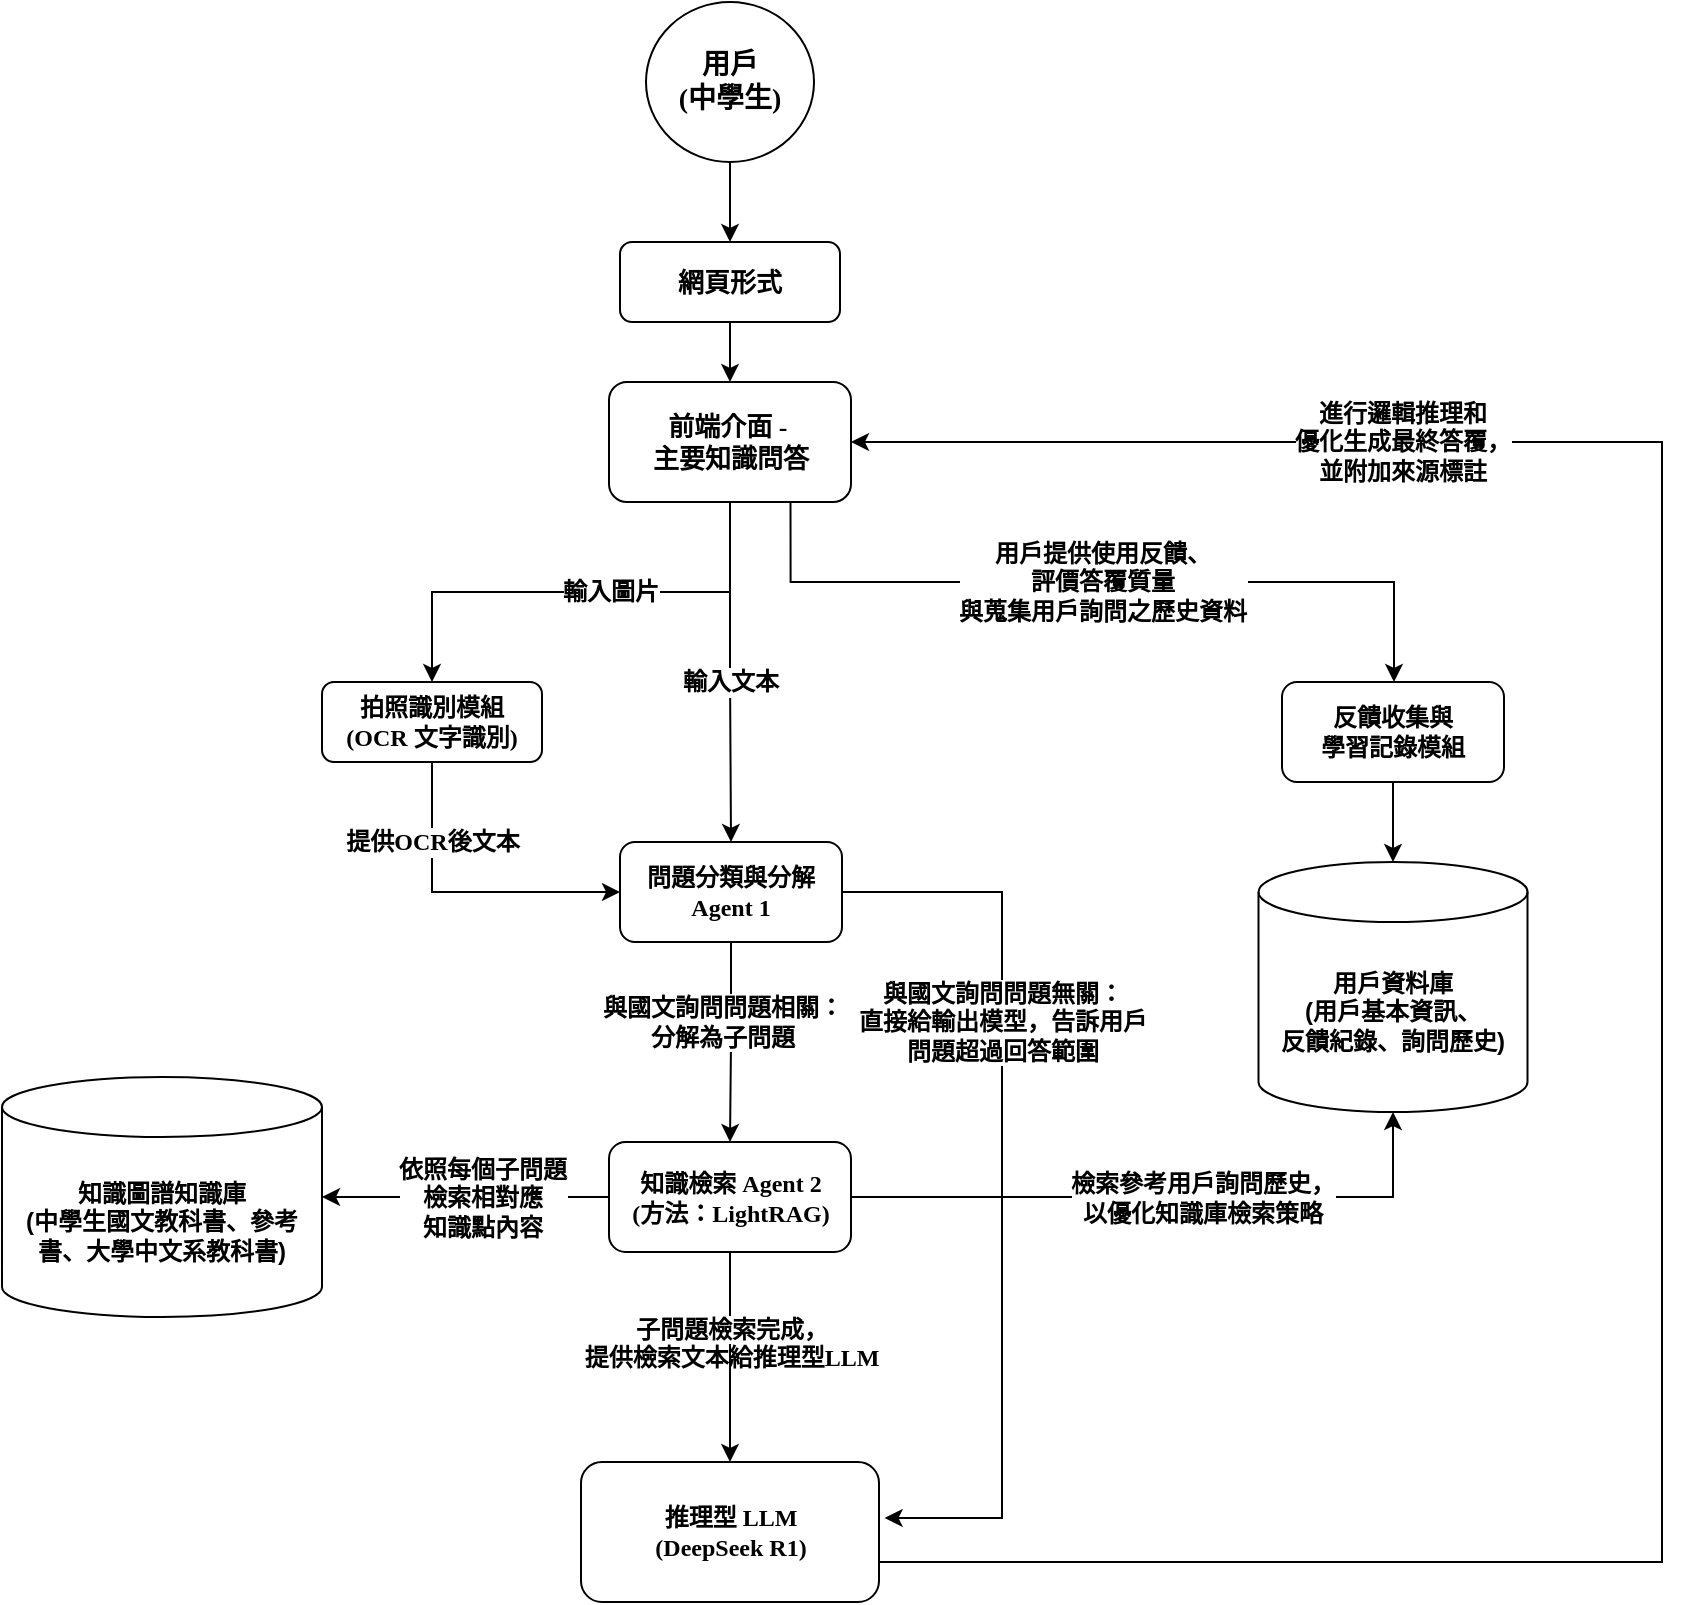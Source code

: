 <mxfile version="24.7.17">
  <diagram id="C5RBs43oDa-KdzZeNtuy" name="Page-1">
    <mxGraphModel dx="1091" dy="638" grid="1" gridSize="10" guides="1" tooltips="1" connect="1" arrows="1" fold="1" page="1" pageScale="1" pageWidth="827" pageHeight="1169" math="0" shadow="0">
      <root>
        <mxCell id="WIyWlLk6GJQsqaUBKTNV-0" />
        <mxCell id="WIyWlLk6GJQsqaUBKTNV-1" parent="WIyWlLk6GJQsqaUBKTNV-0" />
        <mxCell id="5T_4vJ3e5URUgC4gEQ-A-2" style="edgeStyle=orthogonalEdgeStyle;rounded=0;orthogonalLoop=1;jettySize=auto;html=1;entryX=0.5;entryY=0;entryDx=0;entryDy=0;" parent="WIyWlLk6GJQsqaUBKTNV-1" source="5T_4vJ3e5URUgC4gEQ-A-0" target="5T_4vJ3e5URUgC4gEQ-A-1" edge="1">
          <mxGeometry relative="1" as="geometry" />
        </mxCell>
        <mxCell id="5T_4vJ3e5URUgC4gEQ-A-0" value="&lt;font face=&quot;Times New Roman&quot;&gt;&lt;span style=&quot;font-size: 14px;&quot;&gt;&lt;b&gt;用戶&lt;/b&gt;&lt;/span&gt;&lt;/font&gt;&lt;div&gt;&lt;font face=&quot;Times New Roman&quot;&gt;&lt;span style=&quot;font-size: 14px;&quot;&gt;&lt;b&gt;(中學生)&lt;/b&gt;&lt;/span&gt;&lt;/font&gt;&lt;/div&gt;" style="ellipse;whiteSpace=wrap;html=1;" parent="WIyWlLk6GJQsqaUBKTNV-1" vertex="1">
          <mxGeometry x="402" y="80" width="84" height="80" as="geometry" />
        </mxCell>
        <mxCell id="5T_4vJ3e5URUgC4gEQ-A-5" value="" style="edgeStyle=orthogonalEdgeStyle;rounded=0;orthogonalLoop=1;jettySize=auto;html=1;" parent="WIyWlLk6GJQsqaUBKTNV-1" source="5T_4vJ3e5URUgC4gEQ-A-1" target="5T_4vJ3e5URUgC4gEQ-A-4" edge="1">
          <mxGeometry relative="1" as="geometry" />
        </mxCell>
        <mxCell id="5T_4vJ3e5URUgC4gEQ-A-1" value="&lt;font face=&quot;Times New Roman&quot; style=&quot;font-size: 13px;&quot;&gt;&lt;b&gt;網頁形式&lt;/b&gt;&lt;/font&gt;" style="rounded=1;whiteSpace=wrap;html=1;" parent="WIyWlLk6GJQsqaUBKTNV-1" vertex="1">
          <mxGeometry x="389" y="200" width="110" height="40" as="geometry" />
        </mxCell>
        <mxCell id="5T_4vJ3e5URUgC4gEQ-A-7" style="edgeStyle=orthogonalEdgeStyle;rounded=0;orthogonalLoop=1;jettySize=auto;html=1;exitX=0.5;exitY=1;exitDx=0;exitDy=0;entryX=0.5;entryY=0;entryDx=0;entryDy=0;" parent="WIyWlLk6GJQsqaUBKTNV-1" source="5T_4vJ3e5URUgC4gEQ-A-4" target="5T_4vJ3e5URUgC4gEQ-A-6" edge="1">
          <mxGeometry relative="1" as="geometry" />
        </mxCell>
        <mxCell id="5T_4vJ3e5URUgC4gEQ-A-8" value="輸入圖片" style="edgeLabel;html=1;align=center;verticalAlign=middle;resizable=0;points=[];rounded=1;strokeColor=default;fontFamily=Times New Roman;fontSize=12;fontColor=default;fillColor=default;fontStyle=1;" parent="5T_4vJ3e5URUgC4gEQ-A-7" vertex="1" connectable="0">
          <mxGeometry x="-0.12" relative="1" as="geometry">
            <mxPoint as="offset" />
          </mxGeometry>
        </mxCell>
        <mxCell id="CbZdCUF0qnuNfcNd1vrO-1" style="edgeStyle=orthogonalEdgeStyle;rounded=0;orthogonalLoop=1;jettySize=auto;html=1;entryX=0.5;entryY=0;entryDx=0;entryDy=0;" edge="1" parent="WIyWlLk6GJQsqaUBKTNV-1" source="5T_4vJ3e5URUgC4gEQ-A-4" target="CbZdCUF0qnuNfcNd1vrO-0">
          <mxGeometry relative="1" as="geometry" />
        </mxCell>
        <mxCell id="CbZdCUF0qnuNfcNd1vrO-20" style="edgeStyle=orthogonalEdgeStyle;rounded=0;orthogonalLoop=1;jettySize=auto;html=1;exitX=0.75;exitY=1;exitDx=0;exitDy=0;" edge="1" parent="WIyWlLk6GJQsqaUBKTNV-1" source="5T_4vJ3e5URUgC4gEQ-A-4" target="CbZdCUF0qnuNfcNd1vrO-19">
          <mxGeometry relative="1" as="geometry">
            <Array as="points">
              <mxPoint x="474" y="370" />
              <mxPoint x="776" y="370" />
            </Array>
          </mxGeometry>
        </mxCell>
        <mxCell id="5T_4vJ3e5URUgC4gEQ-A-4" value="&lt;font style=&quot;font-size: 13px;&quot;&gt;前端介面 -&amp;nbsp;&lt;br&gt;主要知識問答&lt;/font&gt;" style="whiteSpace=wrap;html=1;rounded=1;strokeColor=default;align=center;verticalAlign=middle;fontFamily=Times New Roman;fontSize=12;fontColor=default;fillColor=default;fontStyle=1" parent="WIyWlLk6GJQsqaUBKTNV-1" vertex="1">
          <mxGeometry x="383.5" y="270" width="121" height="60" as="geometry" />
        </mxCell>
        <mxCell id="CbZdCUF0qnuNfcNd1vrO-3" style="edgeStyle=orthogonalEdgeStyle;rounded=0;orthogonalLoop=1;jettySize=auto;html=1;exitX=0.5;exitY=1;exitDx=0;exitDy=0;entryX=0;entryY=0.5;entryDx=0;entryDy=0;" edge="1" parent="WIyWlLk6GJQsqaUBKTNV-1" source="5T_4vJ3e5URUgC4gEQ-A-6" target="CbZdCUF0qnuNfcNd1vrO-0">
          <mxGeometry relative="1" as="geometry" />
        </mxCell>
        <mxCell id="5T_4vJ3e5URUgC4gEQ-A-6" value="拍照識別模組&lt;br&gt;(OCR 文字識別)" style="rounded=1;whiteSpace=wrap;html=1;strokeColor=default;align=center;verticalAlign=middle;fontFamily=Times New Roman;fontSize=12;fontColor=default;fillColor=default;fontStyle=1;" parent="WIyWlLk6GJQsqaUBKTNV-1" vertex="1">
          <mxGeometry x="240" y="420" width="110" height="40" as="geometry" />
        </mxCell>
        <mxCell id="CbZdCUF0qnuNfcNd1vrO-7" style="edgeStyle=orthogonalEdgeStyle;rounded=0;orthogonalLoop=1;jettySize=auto;html=1;exitX=0.5;exitY=1;exitDx=0;exitDy=0;entryX=0.5;entryY=0;entryDx=0;entryDy=0;" edge="1" parent="WIyWlLk6GJQsqaUBKTNV-1" source="CbZdCUF0qnuNfcNd1vrO-0" target="CbZdCUF0qnuNfcNd1vrO-6">
          <mxGeometry relative="1" as="geometry" />
        </mxCell>
        <mxCell id="CbZdCUF0qnuNfcNd1vrO-17" style="edgeStyle=orthogonalEdgeStyle;rounded=0;orthogonalLoop=1;jettySize=auto;html=1;exitX=1;exitY=0.5;exitDx=0;exitDy=0;entryX=1.019;entryY=0.414;entryDx=0;entryDy=0;entryPerimeter=0;" edge="1" parent="WIyWlLk6GJQsqaUBKTNV-1" source="CbZdCUF0qnuNfcNd1vrO-0" target="CbZdCUF0qnuNfcNd1vrO-12">
          <mxGeometry relative="1" as="geometry">
            <Array as="points">
              <mxPoint x="580" y="525" />
              <mxPoint x="580" y="838" />
            </Array>
          </mxGeometry>
        </mxCell>
        <mxCell id="CbZdCUF0qnuNfcNd1vrO-0" value="問題分類與分解 Agent 1" style="rounded=1;whiteSpace=wrap;html=1;strokeColor=default;align=center;verticalAlign=middle;fontFamily=Times New Roman;fontSize=12;fontColor=default;fillColor=default;fontStyle=1;" vertex="1" parent="WIyWlLk6GJQsqaUBKTNV-1">
          <mxGeometry x="389" y="500" width="111" height="50" as="geometry" />
        </mxCell>
        <mxCell id="CbZdCUF0qnuNfcNd1vrO-2" value="輸入文本" style="edgeLabel;html=1;align=center;verticalAlign=middle;resizable=0;points=[];rounded=1;strokeColor=default;fontFamily=Times New Roman;fontSize=12;fontColor=default;fillColor=default;fontStyle=1;" vertex="1" connectable="0" parent="WIyWlLk6GJQsqaUBKTNV-1">
          <mxGeometry x="444" y="420" as="geometry" />
        </mxCell>
        <mxCell id="CbZdCUF0qnuNfcNd1vrO-5" value="提供OCR後文本" style="edgeLabel;html=1;align=center;verticalAlign=middle;resizable=0;points=[];rounded=1;strokeColor=default;fontFamily=Times New Roman;fontSize=12;fontColor=default;fillColor=default;fontStyle=1;" vertex="1" connectable="0" parent="WIyWlLk6GJQsqaUBKTNV-1">
          <mxGeometry x="295" y="500" as="geometry" />
        </mxCell>
        <mxCell id="CbZdCUF0qnuNfcNd1vrO-10" style="edgeStyle=orthogonalEdgeStyle;rounded=0;orthogonalLoop=1;jettySize=auto;html=1;entryX=1;entryY=0.5;entryDx=0;entryDy=0;entryPerimeter=0;" edge="1" parent="WIyWlLk6GJQsqaUBKTNV-1" source="CbZdCUF0qnuNfcNd1vrO-6" target="CbZdCUF0qnuNfcNd1vrO-9">
          <mxGeometry relative="1" as="geometry">
            <mxPoint x="205.5" y="715" as="targetPoint" />
          </mxGeometry>
        </mxCell>
        <mxCell id="CbZdCUF0qnuNfcNd1vrO-13" style="edgeStyle=orthogonalEdgeStyle;rounded=0;orthogonalLoop=1;jettySize=auto;html=1;exitX=0.5;exitY=1;exitDx=0;exitDy=0;entryX=0.5;entryY=0;entryDx=0;entryDy=0;" edge="1" parent="WIyWlLk6GJQsqaUBKTNV-1" source="CbZdCUF0qnuNfcNd1vrO-6" target="CbZdCUF0qnuNfcNd1vrO-12">
          <mxGeometry relative="1" as="geometry" />
        </mxCell>
        <mxCell id="CbZdCUF0qnuNfcNd1vrO-6" value="知識檢索 Agent 2&lt;br&gt;(方法：LightRAG)" style="rounded=1;whiteSpace=wrap;html=1;strokeColor=default;align=center;verticalAlign=middle;fontFamily=Times New Roman;fontSize=12;fontColor=default;fillColor=default;fontStyle=1;" vertex="1" parent="WIyWlLk6GJQsqaUBKTNV-1">
          <mxGeometry x="383.5" y="650" width="121" height="55" as="geometry" />
        </mxCell>
        <mxCell id="CbZdCUF0qnuNfcNd1vrO-8" value="與國文詢問問題相關：&lt;br&gt;分解為子問題" style="edgeLabel;html=1;align=center;verticalAlign=middle;resizable=0;points=[];rounded=1;strokeColor=default;fontFamily=Times New Roman;fontSize=12;fontColor=default;fillColor=default;fontStyle=1;" vertex="1" connectable="0" parent="WIyWlLk6GJQsqaUBKTNV-1">
          <mxGeometry x="439.5" y="590" as="geometry" />
        </mxCell>
        <mxCell id="CbZdCUF0qnuNfcNd1vrO-9" value="&lt;b&gt;知識圖譜知識庫&lt;br&gt;(中學生國文教科書、參考書、大學中文系教科書)&lt;/b&gt;" style="shape=cylinder3;whiteSpace=wrap;html=1;boundedLbl=1;backgroundOutline=1;size=15;" vertex="1" parent="WIyWlLk6GJQsqaUBKTNV-1">
          <mxGeometry x="80" y="617.5" width="160" height="120" as="geometry" />
        </mxCell>
        <mxCell id="CbZdCUF0qnuNfcNd1vrO-11" value="依照每個子問題&lt;br&gt;檢索相對應&lt;br&gt;知識點內容" style="edgeLabel;html=1;align=center;verticalAlign=middle;resizable=0;points=[];rounded=1;strokeColor=default;fontFamily=Times New Roman;fontSize=12;fontColor=default;fillColor=default;fontStyle=1;" vertex="1" connectable="0" parent="WIyWlLk6GJQsqaUBKTNV-1">
          <mxGeometry x="320" y="677.5" as="geometry" />
        </mxCell>
        <mxCell id="CbZdCUF0qnuNfcNd1vrO-15" style="edgeStyle=orthogonalEdgeStyle;rounded=0;orthogonalLoop=1;jettySize=auto;html=1;entryX=1;entryY=0.5;entryDx=0;entryDy=0;exitX=1;exitY=0.75;exitDx=0;exitDy=0;" edge="1" parent="WIyWlLk6GJQsqaUBKTNV-1" source="CbZdCUF0qnuNfcNd1vrO-12" target="5T_4vJ3e5URUgC4gEQ-A-4">
          <mxGeometry relative="1" as="geometry">
            <mxPoint x="554.03" y="849.37" as="sourcePoint" />
            <mxPoint x="540.03" y="295.63" as="targetPoint" />
            <Array as="points">
              <mxPoint x="518" y="860" />
              <mxPoint x="910" y="860" />
              <mxPoint x="910" y="300" />
            </Array>
          </mxGeometry>
        </mxCell>
        <mxCell id="CbZdCUF0qnuNfcNd1vrO-12" value="推理型 LLM&lt;br&gt;(DeepSeek R1)" style="rounded=1;whiteSpace=wrap;html=1;strokeColor=default;align=center;verticalAlign=middle;fontFamily=Times New Roman;fontSize=12;fontColor=default;fillColor=default;fontStyle=1;" vertex="1" parent="WIyWlLk6GJQsqaUBKTNV-1">
          <mxGeometry x="369.5" y="810" width="149" height="70" as="geometry" />
        </mxCell>
        <mxCell id="CbZdCUF0qnuNfcNd1vrO-14" value="&lt;div style=&quot;&quot;&gt;&lt;font face=&quot;Times New Roman&quot;&gt;&lt;span style=&quot;text-wrap: nowrap; background-color: rgb(255, 255, 255);&quot;&gt;&lt;b&gt;子問題檢索完成，&lt;br&gt;&lt;div style=&quot;&quot;&gt;&lt;b&gt;提供檢索文本給推理型LLM&lt;/b&gt;&lt;/div&gt;&lt;/b&gt;&lt;/span&gt;&lt;/font&gt;&lt;/div&gt;" style="text;whiteSpace=wrap;html=1;align=center;" vertex="1" parent="WIyWlLk6GJQsqaUBKTNV-1">
          <mxGeometry x="390" y="730" width="110" height="40" as="geometry" />
        </mxCell>
        <mxCell id="CbZdCUF0qnuNfcNd1vrO-16" value="進行邏輯推理和&lt;br&gt;優化生成最終答覆，&lt;br&gt;並附加來源標註" style="edgeLabel;html=1;align=center;verticalAlign=middle;resizable=0;points=[];rounded=1;strokeColor=default;fontFamily=Times New Roman;fontSize=12;fontColor=default;fillColor=default;fontStyle=1;" vertex="1" connectable="0" parent="WIyWlLk6GJQsqaUBKTNV-1">
          <mxGeometry x="780" y="300" as="geometry" />
        </mxCell>
        <mxCell id="CbZdCUF0qnuNfcNd1vrO-18" value="與國文詢問問題無關：&lt;br&gt;直接給輸出模型，告訴用戶&lt;br&gt;問題超過回答範圍" style="edgeLabel;html=1;align=center;verticalAlign=middle;resizable=0;points=[];rounded=1;strokeColor=default;fontFamily=Times New Roman;fontSize=12;fontColor=default;fillColor=default;fontStyle=1;" vertex="1" connectable="0" parent="WIyWlLk6GJQsqaUBKTNV-1">
          <mxGeometry x="580" y="590" as="geometry" />
        </mxCell>
        <mxCell id="CbZdCUF0qnuNfcNd1vrO-19" value="反饋收集與&lt;br&gt;學習記錄模組" style="rounded=1;whiteSpace=wrap;html=1;strokeColor=default;align=center;verticalAlign=middle;fontFamily=Times New Roman;fontSize=12;fontColor=default;fillColor=default;fontStyle=1;" vertex="1" parent="WIyWlLk6GJQsqaUBKTNV-1">
          <mxGeometry x="720" y="420" width="111" height="50" as="geometry" />
        </mxCell>
        <mxCell id="CbZdCUF0qnuNfcNd1vrO-22" value="用戶提供使用反饋、&lt;br&gt;評價答覆質量&lt;br&gt;與蒐集用戶詢問之歷史資料" style="edgeLabel;html=1;align=center;verticalAlign=middle;resizable=0;points=[];rounded=1;strokeColor=default;fontFamily=Times New Roman;fontSize=12;fontColor=default;fillColor=default;fontStyle=1;" vertex="1" connectable="0" parent="WIyWlLk6GJQsqaUBKTNV-1">
          <mxGeometry x="630" y="370" as="geometry" />
        </mxCell>
        <mxCell id="CbZdCUF0qnuNfcNd1vrO-23" value="&lt;b&gt;用戶資料庫&lt;br&gt;(用戶基本資訊、&lt;br&gt;反饋紀錄、詢問歷史)&lt;/b&gt;" style="shape=cylinder3;whiteSpace=wrap;html=1;boundedLbl=1;backgroundOutline=1;size=15;" vertex="1" parent="WIyWlLk6GJQsqaUBKTNV-1">
          <mxGeometry x="708.25" y="510" width="134.5" height="125" as="geometry" />
        </mxCell>
        <mxCell id="CbZdCUF0qnuNfcNd1vrO-24" style="edgeStyle=orthogonalEdgeStyle;rounded=0;orthogonalLoop=1;jettySize=auto;html=1;exitX=0.5;exitY=1;exitDx=0;exitDy=0;entryX=0.5;entryY=0;entryDx=0;entryDy=0;entryPerimeter=0;" edge="1" parent="WIyWlLk6GJQsqaUBKTNV-1" source="CbZdCUF0qnuNfcNd1vrO-19" target="CbZdCUF0qnuNfcNd1vrO-23">
          <mxGeometry relative="1" as="geometry" />
        </mxCell>
        <mxCell id="CbZdCUF0qnuNfcNd1vrO-25" style="edgeStyle=orthogonalEdgeStyle;rounded=0;orthogonalLoop=1;jettySize=auto;html=1;exitX=1;exitY=0.5;exitDx=0;exitDy=0;entryX=0.5;entryY=1;entryDx=0;entryDy=0;entryPerimeter=0;" edge="1" parent="WIyWlLk6GJQsqaUBKTNV-1" source="CbZdCUF0qnuNfcNd1vrO-6" target="CbZdCUF0qnuNfcNd1vrO-23">
          <mxGeometry relative="1" as="geometry" />
        </mxCell>
        <mxCell id="CbZdCUF0qnuNfcNd1vrO-26" value="檢索參考用戶詢問歷史，&lt;br&gt;以優化知識庫檢索策略" style="edgeLabel;html=1;align=center;verticalAlign=middle;resizable=0;points=[];rounded=1;strokeColor=default;fontFamily=Times New Roman;fontSize=12;fontColor=default;fillColor=default;fontStyle=1;" vertex="1" connectable="0" parent="WIyWlLk6GJQsqaUBKTNV-1">
          <mxGeometry x="680" y="677.5" as="geometry" />
        </mxCell>
      </root>
    </mxGraphModel>
  </diagram>
</mxfile>
